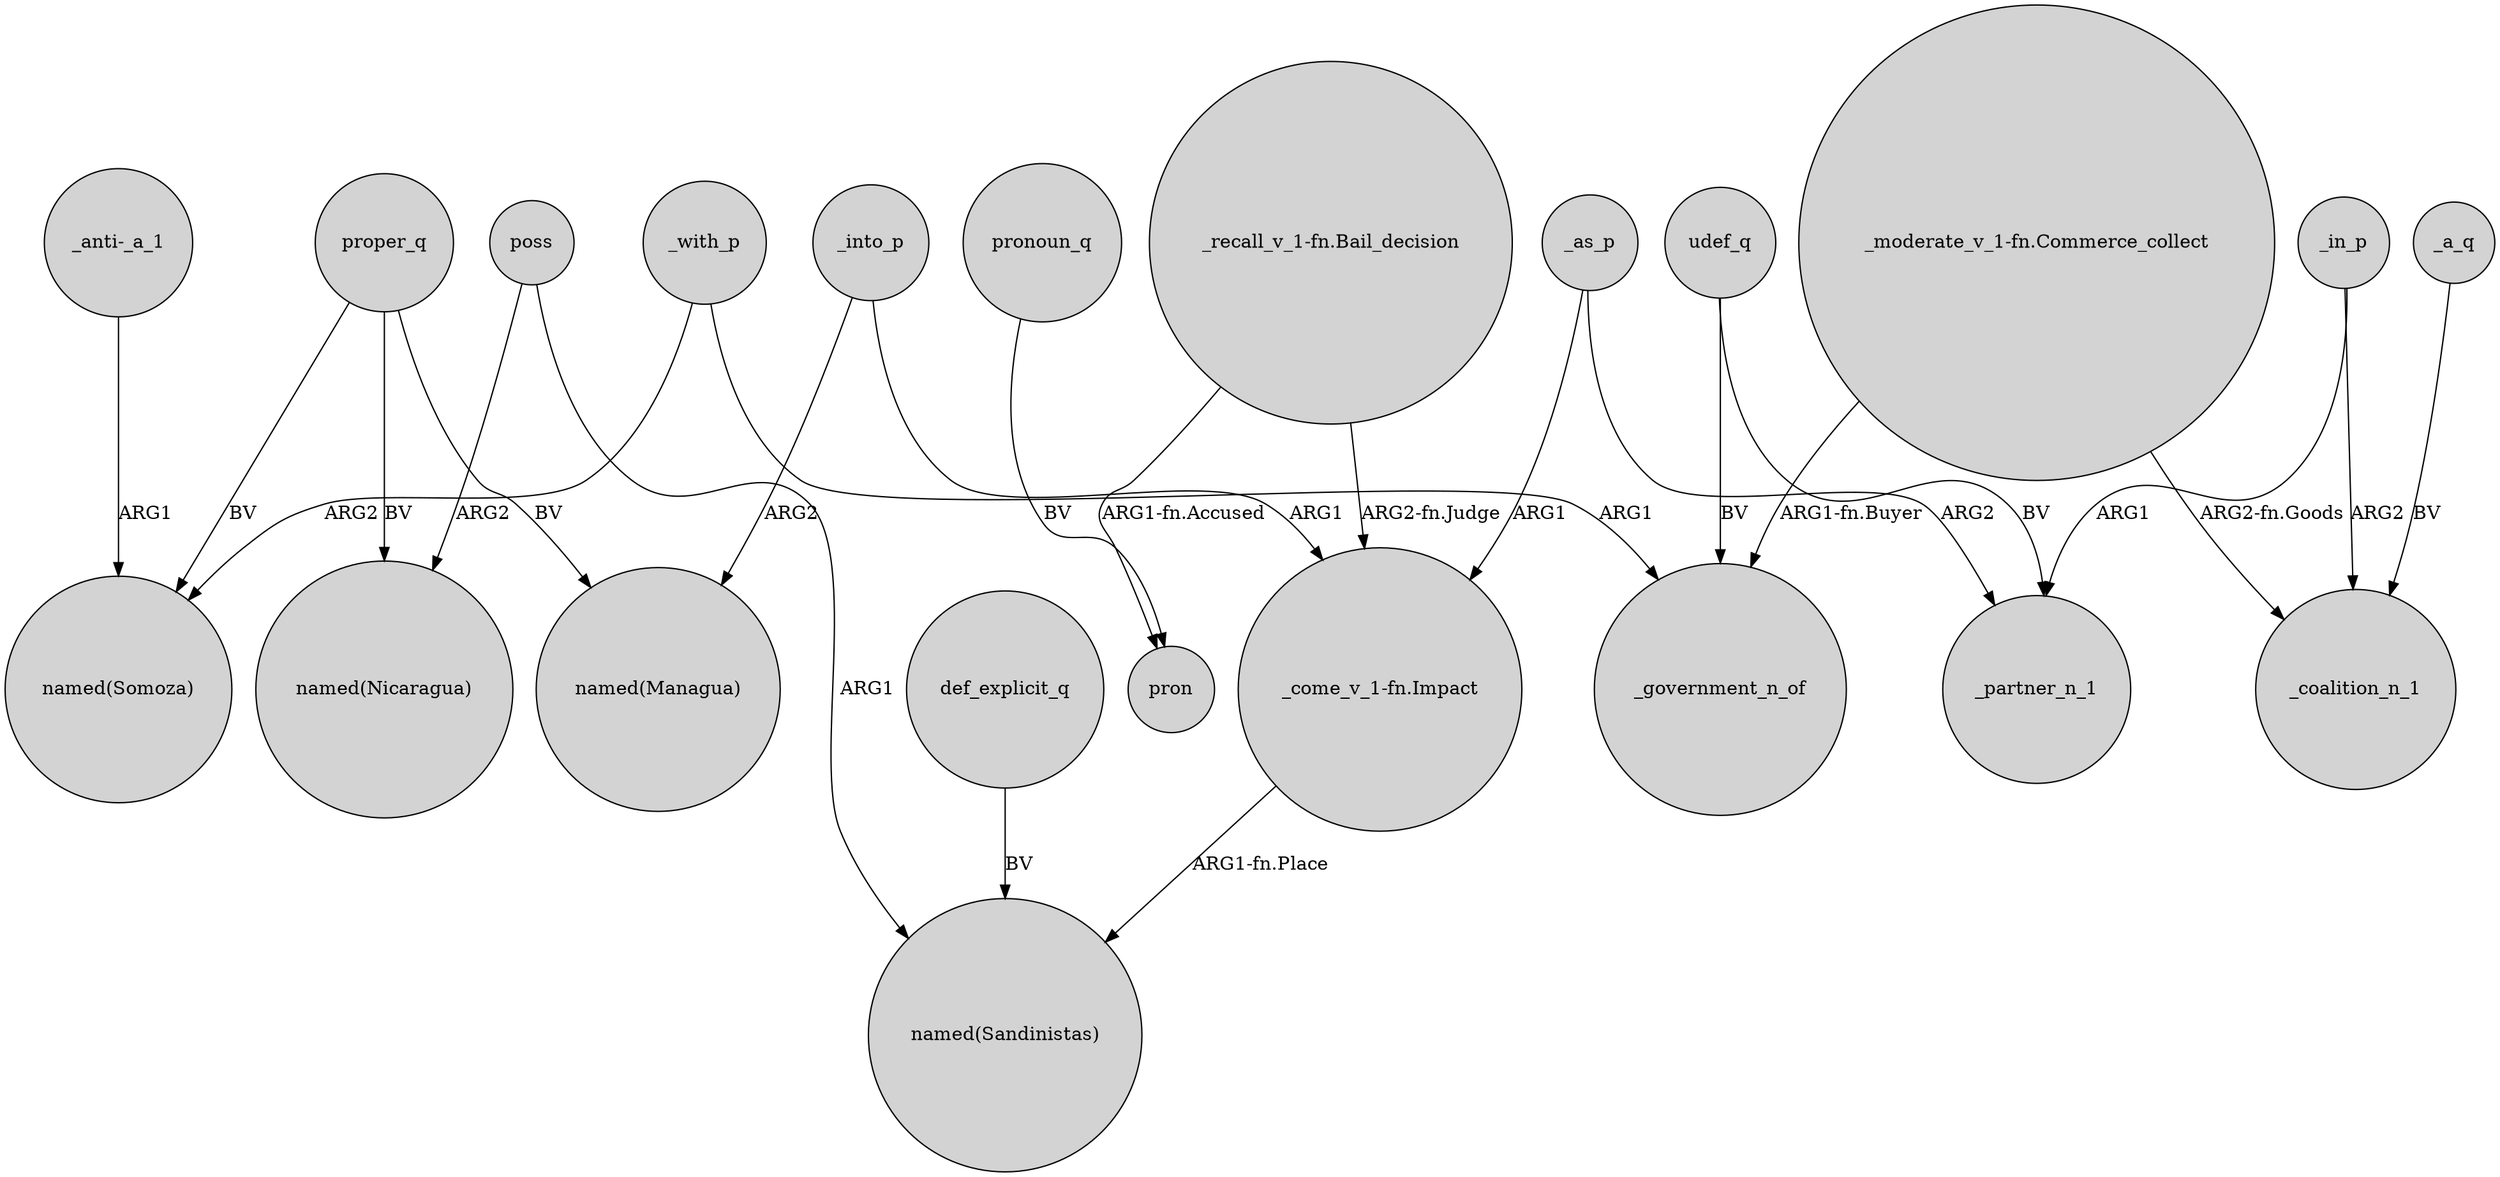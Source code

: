 digraph {
	node [shape=circle style=filled]
	udef_q -> _government_n_of [label=BV]
	_in_p -> _partner_n_1 [label=ARG1]
	proper_q -> "named(Nicaragua)" [label=BV]
	_into_p -> "named(Managua)" [label=ARG2]
	_with_p -> "named(Somoza)" [label=ARG2]
	_with_p -> _government_n_of [label=ARG1]
	poss -> "named(Nicaragua)" [label=ARG2]
	pronoun_q -> pron [label=BV]
	udef_q -> _partner_n_1 [label=BV]
	def_explicit_q -> "named(Sandinistas)" [label=BV]
	_into_p -> "_come_v_1-fn.Impact" [label=ARG1]
	"_recall_v_1-fn.Bail_decision" -> pron [label="ARG1-fn.Accused"]
	poss -> "named(Sandinistas)" [label=ARG1]
	_a_q -> _coalition_n_1 [label=BV]
	"_come_v_1-fn.Impact" -> "named(Sandinistas)" [label="ARG1-fn.Place"]
	proper_q -> "named(Somoza)" [label=BV]
	"_anti-_a_1" -> "named(Somoza)" [label=ARG1]
	_as_p -> "_come_v_1-fn.Impact" [label=ARG1]
	"_moderate_v_1-fn.Commerce_collect" -> _coalition_n_1 [label="ARG2-fn.Goods"]
	_as_p -> _partner_n_1 [label=ARG2]
	_in_p -> _coalition_n_1 [label=ARG2]
	"_recall_v_1-fn.Bail_decision" -> "_come_v_1-fn.Impact" [label="ARG2-fn.Judge"]
	proper_q -> "named(Managua)" [label=BV]
	"_moderate_v_1-fn.Commerce_collect" -> _government_n_of [label="ARG1-fn.Buyer"]
}
